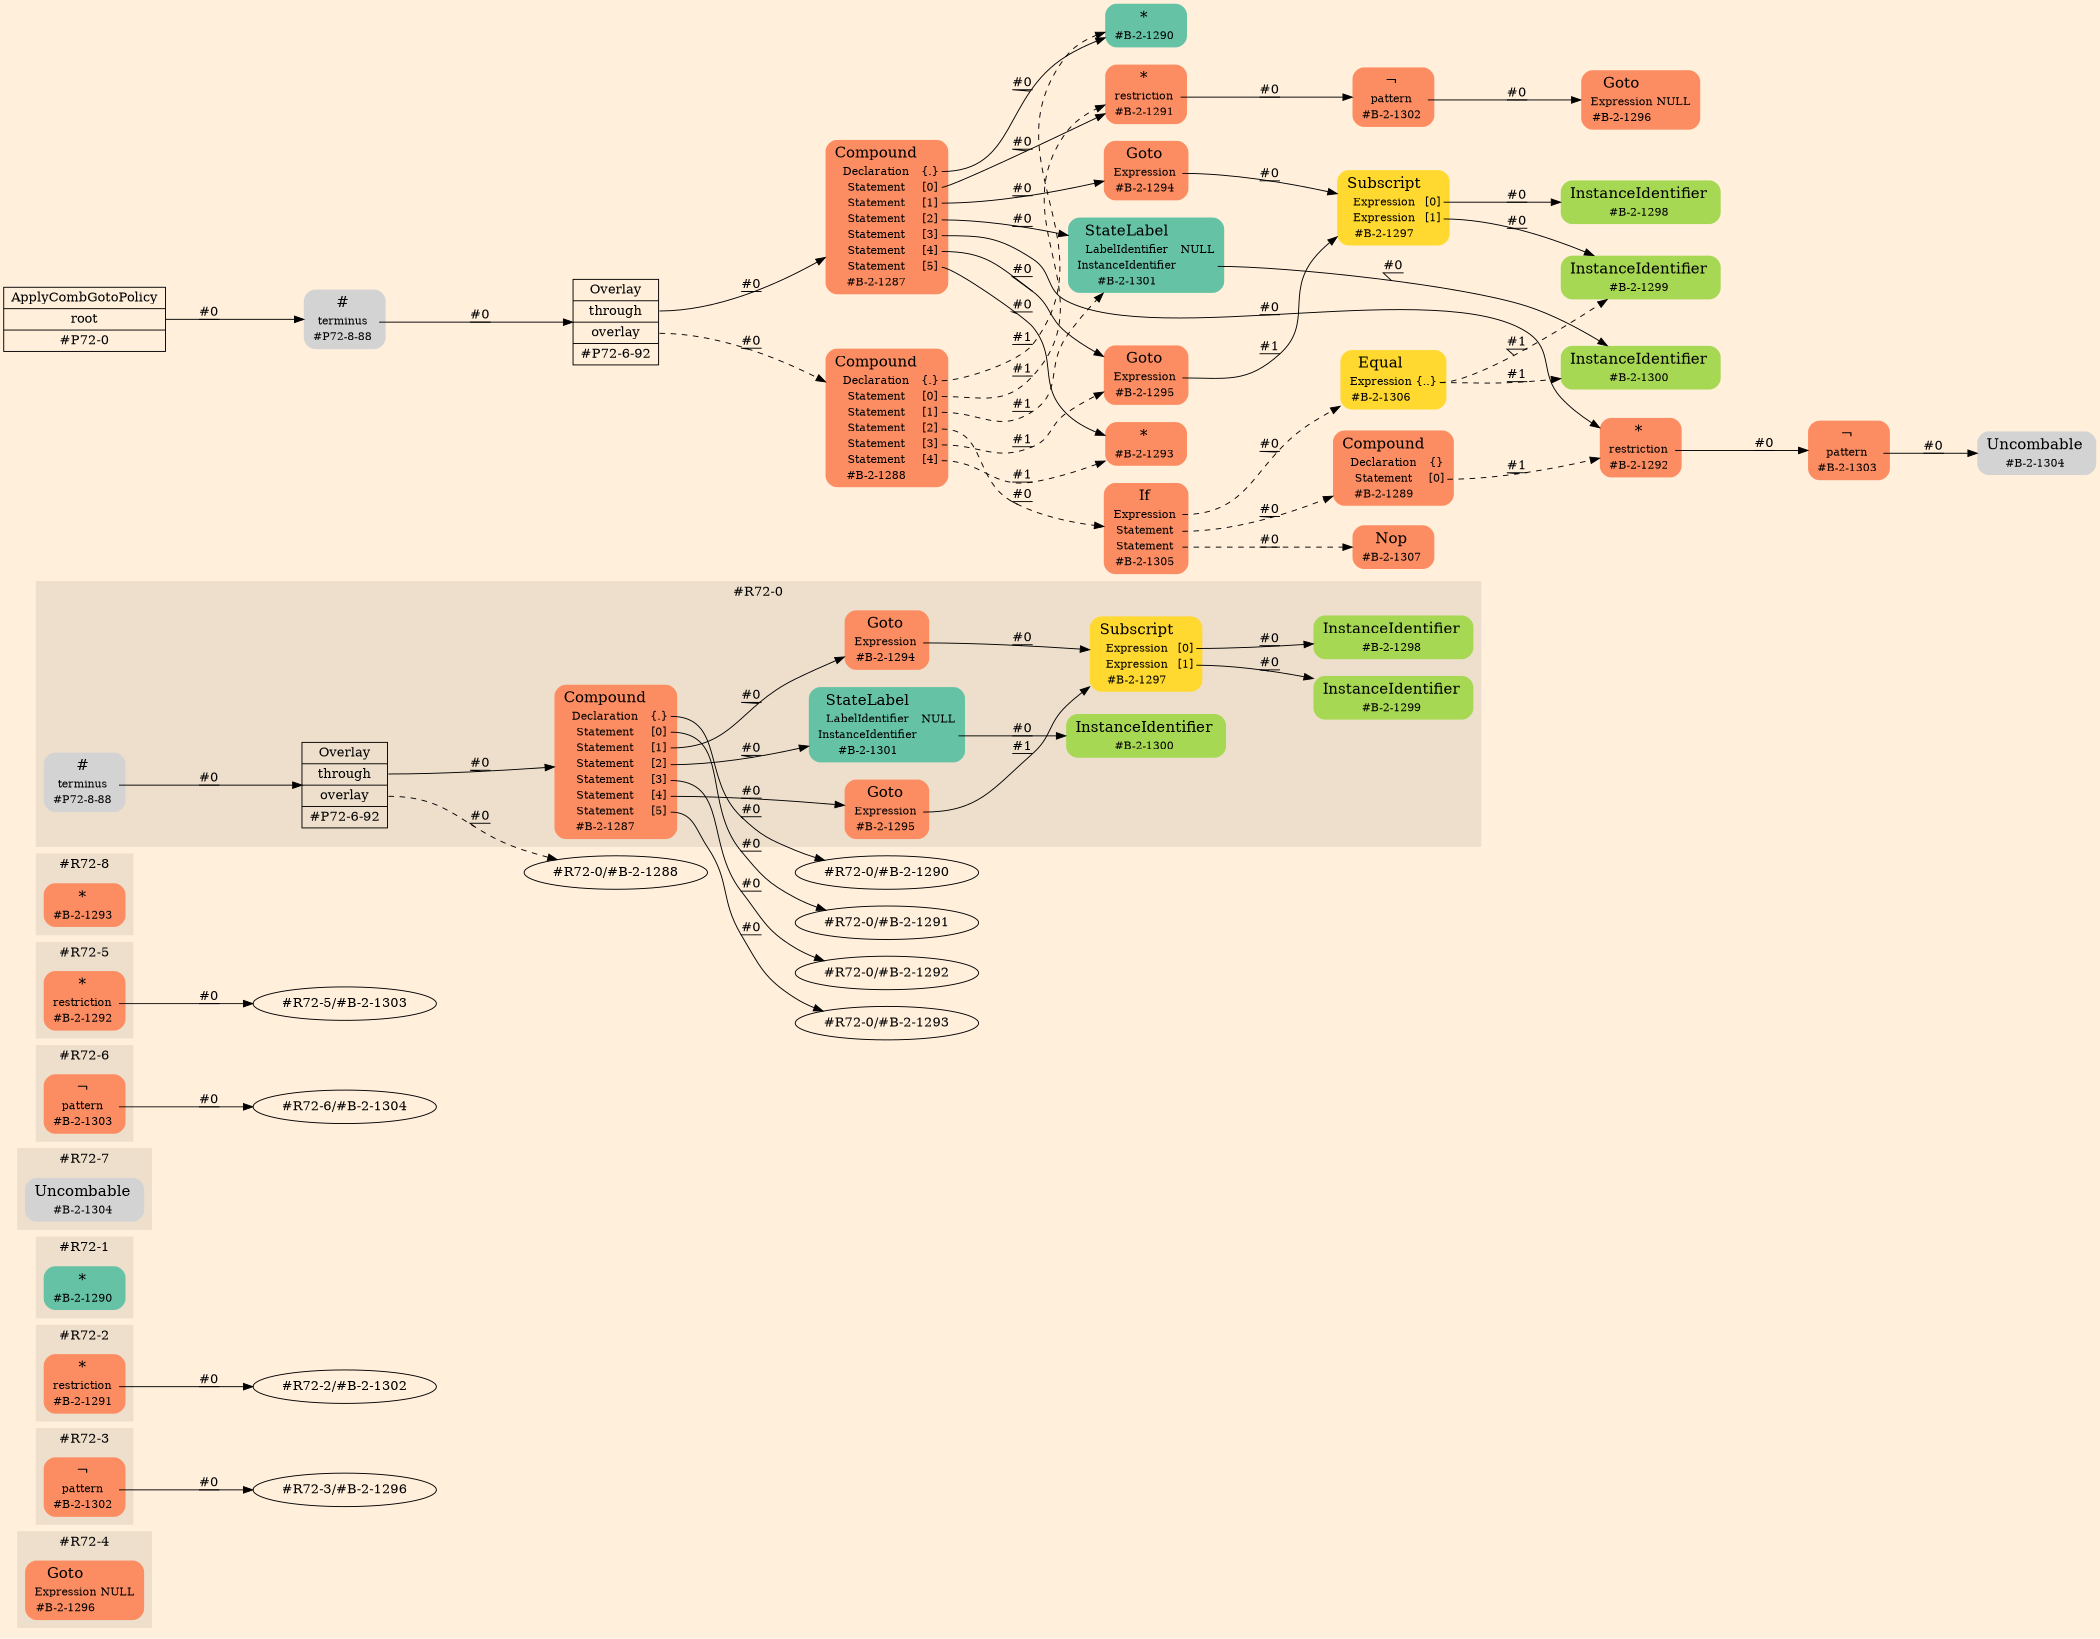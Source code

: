 digraph Inferno {
graph [
rankdir = "LR"
ranksep = 1.0
size = "14,20"
bgcolor = antiquewhite1
color = black
fontcolor = black
];
node [
];
subgraph "cluster#R72-4" {
label = "#R72-4"
style = "filled"
color = antiquewhite2
"#R72-4/#B-2-1296" [
shape = "plaintext"
fillcolor = "/set28/2"
label = <<TABLE BORDER="0" CELLBORDER="0" CELLSPACING="0">
 <TR>
  <TD><FONT POINT-SIZE="16.0">Goto</FONT></TD>
  <TD></TD>
 </TR>
 <TR>
  <TD>Expression</TD>
  <TD PORT="port0">NULL</TD>
 </TR>
 <TR>
  <TD>#B-2-1296</TD>
  <TD PORT="port1"></TD>
 </TR>
</TABLE>>
style = "rounded,filled"
fontsize = "12"
];
}
subgraph "cluster#R72-3" {
label = "#R72-3"
style = "filled"
color = antiquewhite2
"#R72-3/#B-2-1302" [
shape = "plaintext"
fillcolor = "/set28/2"
label = <<TABLE BORDER="0" CELLBORDER="0" CELLSPACING="0">
 <TR>
  <TD><FONT POINT-SIZE="16.0">¬</FONT></TD>
  <TD></TD>
 </TR>
 <TR>
  <TD>pattern</TD>
  <TD PORT="port0"></TD>
 </TR>
 <TR>
  <TD>#B-2-1302</TD>
  <TD PORT="port1"></TD>
 </TR>
</TABLE>>
style = "rounded,filled"
fontsize = "12"
];
}
"#R72-3/#B-2-1302":port0 -> "#R72-3/#B-2-1296" [style="solid"
label = "#0"
decorate = true
color = black
fontcolor = black
];
subgraph "cluster#R72-2" {
label = "#R72-2"
style = "filled"
color = antiquewhite2
"#R72-2/#B-2-1291" [
shape = "plaintext"
fillcolor = "/set28/2"
label = <<TABLE BORDER="0" CELLBORDER="0" CELLSPACING="0">
 <TR>
  <TD><FONT POINT-SIZE="16.0">*</FONT></TD>
  <TD></TD>
 </TR>
 <TR>
  <TD>restriction</TD>
  <TD PORT="port0"></TD>
 </TR>
 <TR>
  <TD>#B-2-1291</TD>
  <TD PORT="port1"></TD>
 </TR>
</TABLE>>
style = "rounded,filled"
fontsize = "12"
];
}
"#R72-2/#B-2-1291":port0 -> "#R72-2/#B-2-1302" [style="solid"
label = "#0"
decorate = true
color = black
fontcolor = black
];
subgraph "cluster#R72-1" {
label = "#R72-1"
style = "filled"
color = antiquewhite2
"#R72-1/#B-2-1290" [
shape = "plaintext"
fillcolor = "/set28/1"
label = <<TABLE BORDER="0" CELLBORDER="0" CELLSPACING="0">
 <TR>
  <TD><FONT POINT-SIZE="16.0">*</FONT></TD>
  <TD></TD>
 </TR>
 <TR>
  <TD>#B-2-1290</TD>
  <TD PORT="port0"></TD>
 </TR>
</TABLE>>
style = "rounded,filled"
fontsize = "12"
];
}
subgraph "cluster#R72-7" {
label = "#R72-7"
style = "filled"
color = antiquewhite2
"#R72-7/#B-2-1304" [
shape = "plaintext"
label = <<TABLE BORDER="0" CELLBORDER="0" CELLSPACING="0">
 <TR>
  <TD><FONT POINT-SIZE="16.0">Uncombable</FONT></TD>
  <TD></TD>
 </TR>
 <TR>
  <TD>#B-2-1304</TD>
  <TD PORT="port0"></TD>
 </TR>
</TABLE>>
style = "rounded,filled"
fontsize = "12"
];
}
subgraph "cluster#R72-6" {
label = "#R72-6"
style = "filled"
color = antiquewhite2
"#R72-6/#B-2-1303" [
shape = "plaintext"
fillcolor = "/set28/2"
label = <<TABLE BORDER="0" CELLBORDER="0" CELLSPACING="0">
 <TR>
  <TD><FONT POINT-SIZE="16.0">¬</FONT></TD>
  <TD></TD>
 </TR>
 <TR>
  <TD>pattern</TD>
  <TD PORT="port0"></TD>
 </TR>
 <TR>
  <TD>#B-2-1303</TD>
  <TD PORT="port1"></TD>
 </TR>
</TABLE>>
style = "rounded,filled"
fontsize = "12"
];
}
"#R72-6/#B-2-1303":port0 -> "#R72-6/#B-2-1304" [style="solid"
label = "#0"
decorate = true
color = black
fontcolor = black
];
subgraph "cluster#R72-5" {
label = "#R72-5"
style = "filled"
color = antiquewhite2
"#R72-5/#B-2-1292" [
shape = "plaintext"
fillcolor = "/set28/2"
label = <<TABLE BORDER="0" CELLBORDER="0" CELLSPACING="0">
 <TR>
  <TD><FONT POINT-SIZE="16.0">*</FONT></TD>
  <TD></TD>
 </TR>
 <TR>
  <TD>restriction</TD>
  <TD PORT="port0"></TD>
 </TR>
 <TR>
  <TD>#B-2-1292</TD>
  <TD PORT="port1"></TD>
 </TR>
</TABLE>>
style = "rounded,filled"
fontsize = "12"
];
}
"#R72-5/#B-2-1292":port0 -> "#R72-5/#B-2-1303" [style="solid"
label = "#0"
decorate = true
color = black
fontcolor = black
];
subgraph "cluster#R72-8" {
label = "#R72-8"
style = "filled"
color = antiquewhite2
"#R72-8/#B-2-1293" [
shape = "plaintext"
fillcolor = "/set28/2"
label = <<TABLE BORDER="0" CELLBORDER="0" CELLSPACING="0">
 <TR>
  <TD><FONT POINT-SIZE="16.0">*</FONT></TD>
  <TD></TD>
 </TR>
 <TR>
  <TD>#B-2-1293</TD>
  <TD PORT="port0"></TD>
 </TR>
</TABLE>>
style = "rounded,filled"
fontsize = "12"
];
}
subgraph "cluster#R72-0" {
label = "#R72-0"
style = "filled"
color = antiquewhite2
"#R72-0/#B-2-1300" [
shape = "plaintext"
fillcolor = "/set28/5"
label = <<TABLE BORDER="0" CELLBORDER="0" CELLSPACING="0">
 <TR>
  <TD><FONT POINT-SIZE="16.0">InstanceIdentifier</FONT></TD>
  <TD></TD>
 </TR>
 <TR>
  <TD>#B-2-1300</TD>
  <TD PORT="port0"></TD>
 </TR>
</TABLE>>
style = "rounded,filled"
fontsize = "12"
];
"#R72-0/#B-2-1301" [
shape = "plaintext"
fillcolor = "/set28/1"
label = <<TABLE BORDER="0" CELLBORDER="0" CELLSPACING="0">
 <TR>
  <TD><FONT POINT-SIZE="16.0">StateLabel</FONT></TD>
  <TD></TD>
 </TR>
 <TR>
  <TD>LabelIdentifier</TD>
  <TD PORT="port0">NULL</TD>
 </TR>
 <TR>
  <TD>InstanceIdentifier</TD>
  <TD PORT="port1"></TD>
 </TR>
 <TR>
  <TD>#B-2-1301</TD>
  <TD PORT="port2"></TD>
 </TR>
</TABLE>>
style = "rounded,filled"
fontsize = "12"
];
"#R72-0/#B-2-1299" [
shape = "plaintext"
fillcolor = "/set28/5"
label = <<TABLE BORDER="0" CELLBORDER="0" CELLSPACING="0">
 <TR>
  <TD><FONT POINT-SIZE="16.0">InstanceIdentifier</FONT></TD>
  <TD></TD>
 </TR>
 <TR>
  <TD>#B-2-1299</TD>
  <TD PORT="port0"></TD>
 </TR>
</TABLE>>
style = "rounded,filled"
fontsize = "12"
];
"#R72-0/#P72-6-92" [
shape = "record"
fillcolor = antiquewhite2
label = "<fixed> Overlay | <port0> through | <port1> overlay | <port2> #P72-6-92"
style = "filled"
fontsize = "14"
color = black
fontcolor = black
];
"#R72-0/#B-2-1287" [
shape = "plaintext"
fillcolor = "/set28/2"
label = <<TABLE BORDER="0" CELLBORDER="0" CELLSPACING="0">
 <TR>
  <TD><FONT POINT-SIZE="16.0">Compound</FONT></TD>
  <TD></TD>
 </TR>
 <TR>
  <TD>Declaration</TD>
  <TD PORT="port0">{.}</TD>
 </TR>
 <TR>
  <TD>Statement</TD>
  <TD PORT="port1">[0]</TD>
 </TR>
 <TR>
  <TD>Statement</TD>
  <TD PORT="port2">[1]</TD>
 </TR>
 <TR>
  <TD>Statement</TD>
  <TD PORT="port3">[2]</TD>
 </TR>
 <TR>
  <TD>Statement</TD>
  <TD PORT="port4">[3]</TD>
 </TR>
 <TR>
  <TD>Statement</TD>
  <TD PORT="port5">[4]</TD>
 </TR>
 <TR>
  <TD>Statement</TD>
  <TD PORT="port6">[5]</TD>
 </TR>
 <TR>
  <TD>#B-2-1287</TD>
  <TD PORT="port7"></TD>
 </TR>
</TABLE>>
style = "rounded,filled"
fontsize = "12"
];
"#R72-0/#B-2-1294" [
shape = "plaintext"
fillcolor = "/set28/2"
label = <<TABLE BORDER="0" CELLBORDER="0" CELLSPACING="0">
 <TR>
  <TD><FONT POINT-SIZE="16.0">Goto</FONT></TD>
  <TD></TD>
 </TR>
 <TR>
  <TD>Expression</TD>
  <TD PORT="port0"></TD>
 </TR>
 <TR>
  <TD>#B-2-1294</TD>
  <TD PORT="port1"></TD>
 </TR>
</TABLE>>
style = "rounded,filled"
fontsize = "12"
];
"#R72-0/#B-2-1295" [
shape = "plaintext"
fillcolor = "/set28/2"
label = <<TABLE BORDER="0" CELLBORDER="0" CELLSPACING="0">
 <TR>
  <TD><FONT POINT-SIZE="16.0">Goto</FONT></TD>
  <TD></TD>
 </TR>
 <TR>
  <TD>Expression</TD>
  <TD PORT="port0"></TD>
 </TR>
 <TR>
  <TD>#B-2-1295</TD>
  <TD PORT="port1"></TD>
 </TR>
</TABLE>>
style = "rounded,filled"
fontsize = "12"
];
"#R72-0/#P72-8-88" [
shape = "plaintext"
label = <<TABLE BORDER="0" CELLBORDER="0" CELLSPACING="0">
 <TR>
  <TD><FONT POINT-SIZE="16.0">#</FONT></TD>
  <TD></TD>
 </TR>
 <TR>
  <TD>terminus</TD>
  <TD PORT="port0"></TD>
 </TR>
 <TR>
  <TD>#P72-8-88</TD>
  <TD PORT="port1"></TD>
 </TR>
</TABLE>>
style = "rounded,filled"
fontsize = "12"
];
"#R72-0/#B-2-1297" [
shape = "plaintext"
fillcolor = "/set28/6"
label = <<TABLE BORDER="0" CELLBORDER="0" CELLSPACING="0">
 <TR>
  <TD><FONT POINT-SIZE="16.0">Subscript</FONT></TD>
  <TD></TD>
 </TR>
 <TR>
  <TD>Expression</TD>
  <TD PORT="port0">[0]</TD>
 </TR>
 <TR>
  <TD>Expression</TD>
  <TD PORT="port1">[1]</TD>
 </TR>
 <TR>
  <TD>#B-2-1297</TD>
  <TD PORT="port2"></TD>
 </TR>
</TABLE>>
style = "rounded,filled"
fontsize = "12"
];
"#R72-0/#B-2-1298" [
shape = "plaintext"
fillcolor = "/set28/5"
label = <<TABLE BORDER="0" CELLBORDER="0" CELLSPACING="0">
 <TR>
  <TD><FONT POINT-SIZE="16.0">InstanceIdentifier</FONT></TD>
  <TD></TD>
 </TR>
 <TR>
  <TD>#B-2-1298</TD>
  <TD PORT="port0"></TD>
 </TR>
</TABLE>>
style = "rounded,filled"
fontsize = "12"
];
}
"#R72-0/#B-2-1301":port1 -> "#R72-0/#B-2-1300" [style="solid"
label = "#0"
decorate = true
color = black
fontcolor = black
];
"#R72-0/#P72-6-92":port0 -> "#R72-0/#B-2-1287" [style="solid"
label = "#0"
decorate = true
color = black
fontcolor = black
];
"#R72-0/#P72-6-92":port1 -> "#R72-0/#B-2-1288" [style="dashed"
label = "#0"
decorate = true
color = black
fontcolor = black
];
"#R72-0/#B-2-1287":port0 -> "#R72-0/#B-2-1290" [style="solid"
label = "#0"
decorate = true
color = black
fontcolor = black
];
"#R72-0/#B-2-1287":port1 -> "#R72-0/#B-2-1291" [style="solid"
label = "#0"
decorate = true
color = black
fontcolor = black
];
"#R72-0/#B-2-1287":port2 -> "#R72-0/#B-2-1294" [style="solid"
label = "#0"
decorate = true
color = black
fontcolor = black
];
"#R72-0/#B-2-1287":port3 -> "#R72-0/#B-2-1301" [style="solid"
label = "#0"
decorate = true
color = black
fontcolor = black
];
"#R72-0/#B-2-1287":port4 -> "#R72-0/#B-2-1292" [style="solid"
label = "#0"
decorate = true
color = black
fontcolor = black
];
"#R72-0/#B-2-1287":port5 -> "#R72-0/#B-2-1295" [style="solid"
label = "#0"
decorate = true
color = black
fontcolor = black
];
"#R72-0/#B-2-1287":port6 -> "#R72-0/#B-2-1293" [style="solid"
label = "#0"
decorate = true
color = black
fontcolor = black
];
"#R72-0/#B-2-1294":port0 -> "#R72-0/#B-2-1297" [style="solid"
label = "#0"
decorate = true
color = black
fontcolor = black
];
"#R72-0/#B-2-1295":port0 -> "#R72-0/#B-2-1297" [style="solid"
label = "#1"
decorate = true
color = black
fontcolor = black
];
"#R72-0/#P72-8-88":port0 -> "#R72-0/#P72-6-92" [style="solid"
label = "#0"
decorate = true
color = black
fontcolor = black
];
"#R72-0/#B-2-1297":port0 -> "#R72-0/#B-2-1298" [style="solid"
label = "#0"
decorate = true
color = black
fontcolor = black
];
"#R72-0/#B-2-1297":port1 -> "#R72-0/#B-2-1299" [style="solid"
label = "#0"
decorate = true
color = black
fontcolor = black
];
"CR#P72-0" [
shape = "record"
fillcolor = antiquewhite1
label = "<fixed> ApplyCombGotoPolicy | <port0> root | <port1> #P72-0"
style = "filled"
fontsize = "14"
color = black
fontcolor = black
];
"#P72-8-88" [
shape = "plaintext"
label = <<TABLE BORDER="0" CELLBORDER="0" CELLSPACING="0">
 <TR>
  <TD><FONT POINT-SIZE="16.0">#</FONT></TD>
  <TD></TD>
 </TR>
 <TR>
  <TD>terminus</TD>
  <TD PORT="port0"></TD>
 </TR>
 <TR>
  <TD>#P72-8-88</TD>
  <TD PORT="port1"></TD>
 </TR>
</TABLE>>
style = "rounded,filled"
fontsize = "12"
];
"#P72-6-92" [
shape = "record"
fillcolor = antiquewhite1
label = "<fixed> Overlay | <port0> through | <port1> overlay | <port2> #P72-6-92"
style = "filled"
fontsize = "14"
color = black
fontcolor = black
];
"#B-2-1287" [
shape = "plaintext"
fillcolor = "/set28/2"
label = <<TABLE BORDER="0" CELLBORDER="0" CELLSPACING="0">
 <TR>
  <TD><FONT POINT-SIZE="16.0">Compound</FONT></TD>
  <TD></TD>
 </TR>
 <TR>
  <TD>Declaration</TD>
  <TD PORT="port0">{.}</TD>
 </TR>
 <TR>
  <TD>Statement</TD>
  <TD PORT="port1">[0]</TD>
 </TR>
 <TR>
  <TD>Statement</TD>
  <TD PORT="port2">[1]</TD>
 </TR>
 <TR>
  <TD>Statement</TD>
  <TD PORT="port3">[2]</TD>
 </TR>
 <TR>
  <TD>Statement</TD>
  <TD PORT="port4">[3]</TD>
 </TR>
 <TR>
  <TD>Statement</TD>
  <TD PORT="port5">[4]</TD>
 </TR>
 <TR>
  <TD>Statement</TD>
  <TD PORT="port6">[5]</TD>
 </TR>
 <TR>
  <TD>#B-2-1287</TD>
  <TD PORT="port7"></TD>
 </TR>
</TABLE>>
style = "rounded,filled"
fontsize = "12"
];
"#B-2-1290" [
shape = "plaintext"
fillcolor = "/set28/1"
label = <<TABLE BORDER="0" CELLBORDER="0" CELLSPACING="0">
 <TR>
  <TD><FONT POINT-SIZE="16.0">*</FONT></TD>
  <TD></TD>
 </TR>
 <TR>
  <TD>#B-2-1290</TD>
  <TD PORT="port0"></TD>
 </TR>
</TABLE>>
style = "rounded,filled"
fontsize = "12"
];
"#B-2-1291" [
shape = "plaintext"
fillcolor = "/set28/2"
label = <<TABLE BORDER="0" CELLBORDER="0" CELLSPACING="0">
 <TR>
  <TD><FONT POINT-SIZE="16.0">*</FONT></TD>
  <TD></TD>
 </TR>
 <TR>
  <TD>restriction</TD>
  <TD PORT="port0"></TD>
 </TR>
 <TR>
  <TD>#B-2-1291</TD>
  <TD PORT="port1"></TD>
 </TR>
</TABLE>>
style = "rounded,filled"
fontsize = "12"
];
"#B-2-1302" [
shape = "plaintext"
fillcolor = "/set28/2"
label = <<TABLE BORDER="0" CELLBORDER="0" CELLSPACING="0">
 <TR>
  <TD><FONT POINT-SIZE="16.0">¬</FONT></TD>
  <TD></TD>
 </TR>
 <TR>
  <TD>pattern</TD>
  <TD PORT="port0"></TD>
 </TR>
 <TR>
  <TD>#B-2-1302</TD>
  <TD PORT="port1"></TD>
 </TR>
</TABLE>>
style = "rounded,filled"
fontsize = "12"
];
"#B-2-1296" [
shape = "plaintext"
fillcolor = "/set28/2"
label = <<TABLE BORDER="0" CELLBORDER="0" CELLSPACING="0">
 <TR>
  <TD><FONT POINT-SIZE="16.0">Goto</FONT></TD>
  <TD></TD>
 </TR>
 <TR>
  <TD>Expression</TD>
  <TD PORT="port0">NULL</TD>
 </TR>
 <TR>
  <TD>#B-2-1296</TD>
  <TD PORT="port1"></TD>
 </TR>
</TABLE>>
style = "rounded,filled"
fontsize = "12"
];
"#B-2-1294" [
shape = "plaintext"
fillcolor = "/set28/2"
label = <<TABLE BORDER="0" CELLBORDER="0" CELLSPACING="0">
 <TR>
  <TD><FONT POINT-SIZE="16.0">Goto</FONT></TD>
  <TD></TD>
 </TR>
 <TR>
  <TD>Expression</TD>
  <TD PORT="port0"></TD>
 </TR>
 <TR>
  <TD>#B-2-1294</TD>
  <TD PORT="port1"></TD>
 </TR>
</TABLE>>
style = "rounded,filled"
fontsize = "12"
];
"#B-2-1297" [
shape = "plaintext"
fillcolor = "/set28/6"
label = <<TABLE BORDER="0" CELLBORDER="0" CELLSPACING="0">
 <TR>
  <TD><FONT POINT-SIZE="16.0">Subscript</FONT></TD>
  <TD></TD>
 </TR>
 <TR>
  <TD>Expression</TD>
  <TD PORT="port0">[0]</TD>
 </TR>
 <TR>
  <TD>Expression</TD>
  <TD PORT="port1">[1]</TD>
 </TR>
 <TR>
  <TD>#B-2-1297</TD>
  <TD PORT="port2"></TD>
 </TR>
</TABLE>>
style = "rounded,filled"
fontsize = "12"
];
"#B-2-1298" [
shape = "plaintext"
fillcolor = "/set28/5"
label = <<TABLE BORDER="0" CELLBORDER="0" CELLSPACING="0">
 <TR>
  <TD><FONT POINT-SIZE="16.0">InstanceIdentifier</FONT></TD>
  <TD></TD>
 </TR>
 <TR>
  <TD>#B-2-1298</TD>
  <TD PORT="port0"></TD>
 </TR>
</TABLE>>
style = "rounded,filled"
fontsize = "12"
];
"#B-2-1299" [
shape = "plaintext"
fillcolor = "/set28/5"
label = <<TABLE BORDER="0" CELLBORDER="0" CELLSPACING="0">
 <TR>
  <TD><FONT POINT-SIZE="16.0">InstanceIdentifier</FONT></TD>
  <TD></TD>
 </TR>
 <TR>
  <TD>#B-2-1299</TD>
  <TD PORT="port0"></TD>
 </TR>
</TABLE>>
style = "rounded,filled"
fontsize = "12"
];
"#B-2-1301" [
shape = "plaintext"
fillcolor = "/set28/1"
label = <<TABLE BORDER="0" CELLBORDER="0" CELLSPACING="0">
 <TR>
  <TD><FONT POINT-SIZE="16.0">StateLabel</FONT></TD>
  <TD></TD>
 </TR>
 <TR>
  <TD>LabelIdentifier</TD>
  <TD PORT="port0">NULL</TD>
 </TR>
 <TR>
  <TD>InstanceIdentifier</TD>
  <TD PORT="port1"></TD>
 </TR>
 <TR>
  <TD>#B-2-1301</TD>
  <TD PORT="port2"></TD>
 </TR>
</TABLE>>
style = "rounded,filled"
fontsize = "12"
];
"#B-2-1300" [
shape = "plaintext"
fillcolor = "/set28/5"
label = <<TABLE BORDER="0" CELLBORDER="0" CELLSPACING="0">
 <TR>
  <TD><FONT POINT-SIZE="16.0">InstanceIdentifier</FONT></TD>
  <TD></TD>
 </TR>
 <TR>
  <TD>#B-2-1300</TD>
  <TD PORT="port0"></TD>
 </TR>
</TABLE>>
style = "rounded,filled"
fontsize = "12"
];
"#B-2-1292" [
shape = "plaintext"
fillcolor = "/set28/2"
label = <<TABLE BORDER="0" CELLBORDER="0" CELLSPACING="0">
 <TR>
  <TD><FONT POINT-SIZE="16.0">*</FONT></TD>
  <TD></TD>
 </TR>
 <TR>
  <TD>restriction</TD>
  <TD PORT="port0"></TD>
 </TR>
 <TR>
  <TD>#B-2-1292</TD>
  <TD PORT="port1"></TD>
 </TR>
</TABLE>>
style = "rounded,filled"
fontsize = "12"
];
"#B-2-1303" [
shape = "plaintext"
fillcolor = "/set28/2"
label = <<TABLE BORDER="0" CELLBORDER="0" CELLSPACING="0">
 <TR>
  <TD><FONT POINT-SIZE="16.0">¬</FONT></TD>
  <TD></TD>
 </TR>
 <TR>
  <TD>pattern</TD>
  <TD PORT="port0"></TD>
 </TR>
 <TR>
  <TD>#B-2-1303</TD>
  <TD PORT="port1"></TD>
 </TR>
</TABLE>>
style = "rounded,filled"
fontsize = "12"
];
"#B-2-1304" [
shape = "plaintext"
label = <<TABLE BORDER="0" CELLBORDER="0" CELLSPACING="0">
 <TR>
  <TD><FONT POINT-SIZE="16.0">Uncombable</FONT></TD>
  <TD></TD>
 </TR>
 <TR>
  <TD>#B-2-1304</TD>
  <TD PORT="port0"></TD>
 </TR>
</TABLE>>
style = "rounded,filled"
fontsize = "12"
];
"#B-2-1295" [
shape = "plaintext"
fillcolor = "/set28/2"
label = <<TABLE BORDER="0" CELLBORDER="0" CELLSPACING="0">
 <TR>
  <TD><FONT POINT-SIZE="16.0">Goto</FONT></TD>
  <TD></TD>
 </TR>
 <TR>
  <TD>Expression</TD>
  <TD PORT="port0"></TD>
 </TR>
 <TR>
  <TD>#B-2-1295</TD>
  <TD PORT="port1"></TD>
 </TR>
</TABLE>>
style = "rounded,filled"
fontsize = "12"
];
"#B-2-1293" [
shape = "plaintext"
fillcolor = "/set28/2"
label = <<TABLE BORDER="0" CELLBORDER="0" CELLSPACING="0">
 <TR>
  <TD><FONT POINT-SIZE="16.0">*</FONT></TD>
  <TD></TD>
 </TR>
 <TR>
  <TD>#B-2-1293</TD>
  <TD PORT="port0"></TD>
 </TR>
</TABLE>>
style = "rounded,filled"
fontsize = "12"
];
"#B-2-1288" [
shape = "plaintext"
fillcolor = "/set28/2"
label = <<TABLE BORDER="0" CELLBORDER="0" CELLSPACING="0">
 <TR>
  <TD><FONT POINT-SIZE="16.0">Compound</FONT></TD>
  <TD></TD>
 </TR>
 <TR>
  <TD>Declaration</TD>
  <TD PORT="port0">{.}</TD>
 </TR>
 <TR>
  <TD>Statement</TD>
  <TD PORT="port1">[0]</TD>
 </TR>
 <TR>
  <TD>Statement</TD>
  <TD PORT="port2">[1]</TD>
 </TR>
 <TR>
  <TD>Statement</TD>
  <TD PORT="port3">[2]</TD>
 </TR>
 <TR>
  <TD>Statement</TD>
  <TD PORT="port4">[3]</TD>
 </TR>
 <TR>
  <TD>Statement</TD>
  <TD PORT="port5">[4]</TD>
 </TR>
 <TR>
  <TD>#B-2-1288</TD>
  <TD PORT="port6"></TD>
 </TR>
</TABLE>>
style = "rounded,filled"
fontsize = "12"
];
"#B-2-1305" [
shape = "plaintext"
fillcolor = "/set28/2"
label = <<TABLE BORDER="0" CELLBORDER="0" CELLSPACING="0">
 <TR>
  <TD><FONT POINT-SIZE="16.0">If</FONT></TD>
  <TD></TD>
 </TR>
 <TR>
  <TD>Expression</TD>
  <TD PORT="port0"></TD>
 </TR>
 <TR>
  <TD>Statement</TD>
  <TD PORT="port1"></TD>
 </TR>
 <TR>
  <TD>Statement</TD>
  <TD PORT="port2"></TD>
 </TR>
 <TR>
  <TD>#B-2-1305</TD>
  <TD PORT="port3"></TD>
 </TR>
</TABLE>>
style = "rounded,filled"
fontsize = "12"
];
"#B-2-1306" [
shape = "plaintext"
fillcolor = "/set28/6"
label = <<TABLE BORDER="0" CELLBORDER="0" CELLSPACING="0">
 <TR>
  <TD><FONT POINT-SIZE="16.0">Equal</FONT></TD>
  <TD></TD>
 </TR>
 <TR>
  <TD>Expression</TD>
  <TD PORT="port0">{..}</TD>
 </TR>
 <TR>
  <TD>#B-2-1306</TD>
  <TD PORT="port1"></TD>
 </TR>
</TABLE>>
style = "rounded,filled"
fontsize = "12"
];
"#B-2-1289" [
shape = "plaintext"
fillcolor = "/set28/2"
label = <<TABLE BORDER="0" CELLBORDER="0" CELLSPACING="0">
 <TR>
  <TD><FONT POINT-SIZE="16.0">Compound</FONT></TD>
  <TD></TD>
 </TR>
 <TR>
  <TD>Declaration</TD>
  <TD PORT="port0">{}</TD>
 </TR>
 <TR>
  <TD>Statement</TD>
  <TD PORT="port1">[0]</TD>
 </TR>
 <TR>
  <TD>#B-2-1289</TD>
  <TD PORT="port2"></TD>
 </TR>
</TABLE>>
style = "rounded,filled"
fontsize = "12"
];
"#B-2-1307" [
shape = "plaintext"
fillcolor = "/set28/2"
label = <<TABLE BORDER="0" CELLBORDER="0" CELLSPACING="0">
 <TR>
  <TD><FONT POINT-SIZE="16.0">Nop</FONT></TD>
  <TD></TD>
 </TR>
 <TR>
  <TD>#B-2-1307</TD>
  <TD PORT="port0"></TD>
 </TR>
</TABLE>>
style = "rounded,filled"
fontsize = "12"
];
"CR#P72-0":port0 -> "#P72-8-88" [style="solid"
label = "#0"
decorate = true
color = black
fontcolor = black
];
"#P72-8-88":port0 -> "#P72-6-92" [style="solid"
label = "#0"
decorate = true
color = black
fontcolor = black
];
"#P72-6-92":port0 -> "#B-2-1287" [style="solid"
label = "#0"
decorate = true
color = black
fontcolor = black
];
"#P72-6-92":port1 -> "#B-2-1288" [style="dashed"
label = "#0"
decorate = true
color = black
fontcolor = black
];
"#B-2-1287":port0 -> "#B-2-1290" [style="solid"
label = "#0"
decorate = true
color = black
fontcolor = black
];
"#B-2-1287":port1 -> "#B-2-1291" [style="solid"
label = "#0"
decorate = true
color = black
fontcolor = black
];
"#B-2-1287":port2 -> "#B-2-1294" [style="solid"
label = "#0"
decorate = true
color = black
fontcolor = black
];
"#B-2-1287":port3 -> "#B-2-1301" [style="solid"
label = "#0"
decorate = true
color = black
fontcolor = black
];
"#B-2-1287":port4 -> "#B-2-1292" [style="solid"
label = "#0"
decorate = true
color = black
fontcolor = black
];
"#B-2-1287":port5 -> "#B-2-1295" [style="solid"
label = "#0"
decorate = true
color = black
fontcolor = black
];
"#B-2-1287":port6 -> "#B-2-1293" [style="solid"
label = "#0"
decorate = true
color = black
fontcolor = black
];
"#B-2-1291":port0 -> "#B-2-1302" [style="solid"
label = "#0"
decorate = true
color = black
fontcolor = black
];
"#B-2-1302":port0 -> "#B-2-1296" [style="solid"
label = "#0"
decorate = true
color = black
fontcolor = black
];
"#B-2-1294":port0 -> "#B-2-1297" [style="solid"
label = "#0"
decorate = true
color = black
fontcolor = black
];
"#B-2-1297":port0 -> "#B-2-1298" [style="solid"
label = "#0"
decorate = true
color = black
fontcolor = black
];
"#B-2-1297":port1 -> "#B-2-1299" [style="solid"
label = "#0"
decorate = true
color = black
fontcolor = black
];
"#B-2-1301":port1 -> "#B-2-1300" [style="solid"
label = "#0"
decorate = true
color = black
fontcolor = black
];
"#B-2-1292":port0 -> "#B-2-1303" [style="solid"
label = "#0"
decorate = true
color = black
fontcolor = black
];
"#B-2-1303":port0 -> "#B-2-1304" [style="solid"
label = "#0"
decorate = true
color = black
fontcolor = black
];
"#B-2-1295":port0 -> "#B-2-1297" [style="solid"
label = "#1"
decorate = true
color = black
fontcolor = black
];
"#B-2-1288":port0 -> "#B-2-1290" [style="dashed"
label = "#1"
decorate = true
color = black
fontcolor = black
];
"#B-2-1288":port1 -> "#B-2-1291" [style="dashed"
label = "#1"
decorate = true
color = black
fontcolor = black
];
"#B-2-1288":port2 -> "#B-2-1301" [style="dashed"
label = "#1"
decorate = true
color = black
fontcolor = black
];
"#B-2-1288":port3 -> "#B-2-1305" [style="dashed"
label = "#0"
decorate = true
color = black
fontcolor = black
];
"#B-2-1288":port4 -> "#B-2-1295" [style="dashed"
label = "#1"
decorate = true
color = black
fontcolor = black
];
"#B-2-1288":port5 -> "#B-2-1293" [style="dashed"
label = "#1"
decorate = true
color = black
fontcolor = black
];
"#B-2-1305":port0 -> "#B-2-1306" [style="dashed"
label = "#0"
decorate = true
color = black
fontcolor = black
];
"#B-2-1305":port1 -> "#B-2-1289" [style="dashed"
label = "#0"
decorate = true
color = black
fontcolor = black
];
"#B-2-1305":port2 -> "#B-2-1307" [style="dashed"
label = "#0"
decorate = true
color = black
fontcolor = black
];
"#B-2-1306":port0 -> "#B-2-1299" [style="dashed"
label = "#1"
decorate = true
color = black
fontcolor = black
];
"#B-2-1306":port0 -> "#B-2-1300" [style="dashed"
label = "#1"
decorate = true
color = black
fontcolor = black
];
"#B-2-1289":port1 -> "#B-2-1292" [style="dashed"
label = "#1"
decorate = true
color = black
fontcolor = black
];
}
